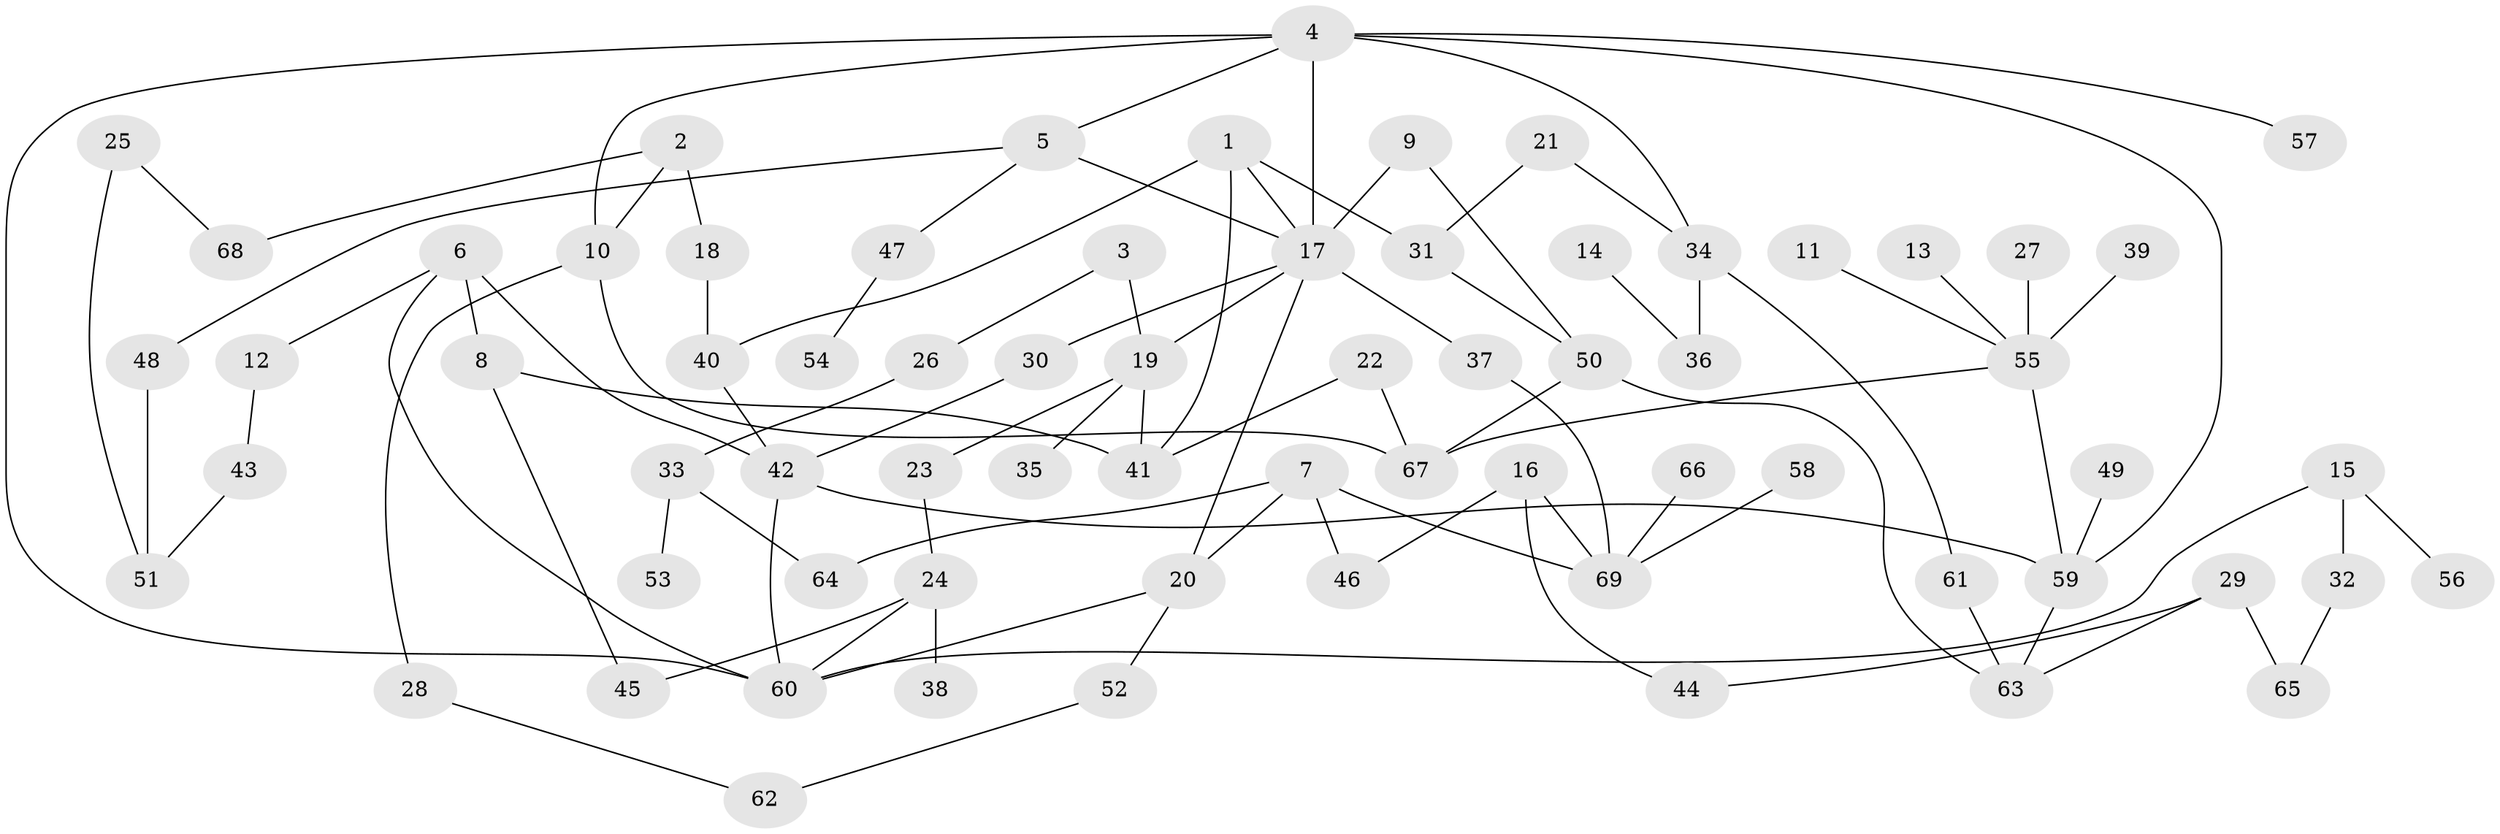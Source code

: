 // original degree distribution, {8: 0.007246376811594203, 7: 0.014492753623188406, 3: 0.18840579710144928, 4: 0.10144927536231885, 5: 0.050724637681159424, 2: 0.3333333333333333, 6: 0.007246376811594203, 1: 0.2971014492753623}
// Generated by graph-tools (version 1.1) at 2025/01/03/09/25 03:01:07]
// undirected, 69 vertices, 94 edges
graph export_dot {
graph [start="1"]
  node [color=gray90,style=filled];
  1;
  2;
  3;
  4;
  5;
  6;
  7;
  8;
  9;
  10;
  11;
  12;
  13;
  14;
  15;
  16;
  17;
  18;
  19;
  20;
  21;
  22;
  23;
  24;
  25;
  26;
  27;
  28;
  29;
  30;
  31;
  32;
  33;
  34;
  35;
  36;
  37;
  38;
  39;
  40;
  41;
  42;
  43;
  44;
  45;
  46;
  47;
  48;
  49;
  50;
  51;
  52;
  53;
  54;
  55;
  56;
  57;
  58;
  59;
  60;
  61;
  62;
  63;
  64;
  65;
  66;
  67;
  68;
  69;
  1 -- 17 [weight=1.0];
  1 -- 31 [weight=1.0];
  1 -- 40 [weight=1.0];
  1 -- 41 [weight=1.0];
  2 -- 10 [weight=1.0];
  2 -- 18 [weight=1.0];
  2 -- 68 [weight=1.0];
  3 -- 19 [weight=1.0];
  3 -- 26 [weight=1.0];
  4 -- 5 [weight=1.0];
  4 -- 10 [weight=1.0];
  4 -- 17 [weight=1.0];
  4 -- 34 [weight=1.0];
  4 -- 57 [weight=1.0];
  4 -- 59 [weight=1.0];
  4 -- 60 [weight=1.0];
  5 -- 17 [weight=1.0];
  5 -- 47 [weight=1.0];
  5 -- 48 [weight=1.0];
  6 -- 8 [weight=1.0];
  6 -- 12 [weight=1.0];
  6 -- 42 [weight=1.0];
  6 -- 60 [weight=1.0];
  7 -- 20 [weight=1.0];
  7 -- 46 [weight=1.0];
  7 -- 64 [weight=1.0];
  7 -- 69 [weight=1.0];
  8 -- 41 [weight=1.0];
  8 -- 45 [weight=1.0];
  9 -- 17 [weight=1.0];
  9 -- 50 [weight=1.0];
  10 -- 28 [weight=1.0];
  10 -- 67 [weight=1.0];
  11 -- 55 [weight=1.0];
  12 -- 43 [weight=1.0];
  13 -- 55 [weight=1.0];
  14 -- 36 [weight=1.0];
  15 -- 32 [weight=1.0];
  15 -- 56 [weight=1.0];
  15 -- 60 [weight=1.0];
  16 -- 44 [weight=1.0];
  16 -- 46 [weight=1.0];
  16 -- 69 [weight=1.0];
  17 -- 19 [weight=1.0];
  17 -- 20 [weight=1.0];
  17 -- 30 [weight=1.0];
  17 -- 37 [weight=1.0];
  18 -- 40 [weight=1.0];
  19 -- 23 [weight=1.0];
  19 -- 35 [weight=1.0];
  19 -- 41 [weight=1.0];
  20 -- 52 [weight=1.0];
  20 -- 60 [weight=1.0];
  21 -- 31 [weight=1.0];
  21 -- 34 [weight=1.0];
  22 -- 41 [weight=1.0];
  22 -- 67 [weight=1.0];
  23 -- 24 [weight=1.0];
  24 -- 38 [weight=1.0];
  24 -- 45 [weight=1.0];
  24 -- 60 [weight=1.0];
  25 -- 51 [weight=1.0];
  25 -- 68 [weight=1.0];
  26 -- 33 [weight=1.0];
  27 -- 55 [weight=1.0];
  28 -- 62 [weight=1.0];
  29 -- 44 [weight=1.0];
  29 -- 63 [weight=1.0];
  29 -- 65 [weight=1.0];
  30 -- 42 [weight=1.0];
  31 -- 50 [weight=1.0];
  32 -- 65 [weight=1.0];
  33 -- 53 [weight=1.0];
  33 -- 64 [weight=1.0];
  34 -- 36 [weight=1.0];
  34 -- 61 [weight=1.0];
  37 -- 69 [weight=1.0];
  39 -- 55 [weight=1.0];
  40 -- 42 [weight=1.0];
  42 -- 59 [weight=1.0];
  42 -- 60 [weight=1.0];
  43 -- 51 [weight=1.0];
  47 -- 54 [weight=1.0];
  48 -- 51 [weight=1.0];
  49 -- 59 [weight=1.0];
  50 -- 63 [weight=1.0];
  50 -- 67 [weight=1.0];
  52 -- 62 [weight=1.0];
  55 -- 59 [weight=2.0];
  55 -- 67 [weight=1.0];
  58 -- 69 [weight=1.0];
  59 -- 63 [weight=1.0];
  61 -- 63 [weight=1.0];
  66 -- 69 [weight=1.0];
}
